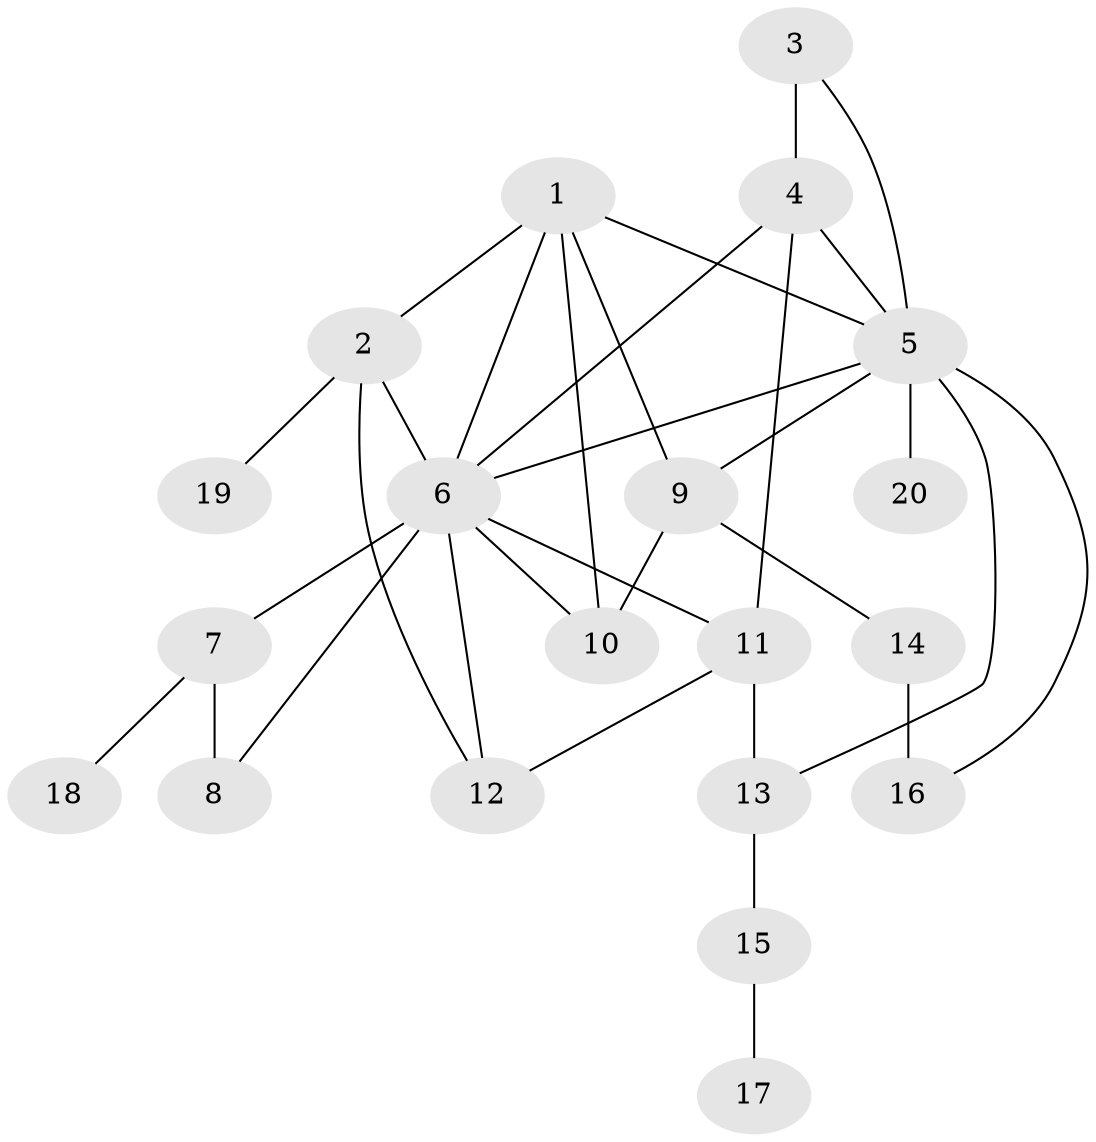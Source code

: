 // original degree distribution, {5: 0.030303030303030304, 8: 0.06060606060606061, 4: 0.045454545454545456, 9: 0.030303030303030304, 7: 0.030303030303030304, 2: 0.15151515151515152, 3: 0.06060606060606061, 6: 0.015151515151515152, 1: 0.5757575757575758}
// Generated by graph-tools (version 1.1) at 2025/52/03/04/25 22:52:12]
// undirected, 20 vertices, 32 edges
graph export_dot {
  node [color=gray90,style=filled];
  1;
  2;
  3;
  4;
  5;
  6;
  7;
  8;
  9;
  10;
  11;
  12;
  13;
  14;
  15;
  16;
  17;
  18;
  19;
  20;
  1 -- 2 [weight=2.0];
  1 -- 5 [weight=1.0];
  1 -- 6 [weight=2.0];
  1 -- 9 [weight=1.0];
  1 -- 10 [weight=4.0];
  2 -- 6 [weight=1.0];
  2 -- 12 [weight=1.0];
  2 -- 19 [weight=1.0];
  3 -- 4 [weight=7.0];
  3 -- 5 [weight=1.0];
  4 -- 5 [weight=1.0];
  4 -- 6 [weight=1.0];
  4 -- 11 [weight=1.0];
  5 -- 6 [weight=1.0];
  5 -- 9 [weight=5.0];
  5 -- 13 [weight=1.0];
  5 -- 16 [weight=1.0];
  5 -- 20 [weight=1.0];
  6 -- 7 [weight=2.0];
  6 -- 8 [weight=1.0];
  6 -- 10 [weight=1.0];
  6 -- 11 [weight=1.0];
  6 -- 12 [weight=1.0];
  7 -- 8 [weight=4.0];
  7 -- 18 [weight=1.0];
  9 -- 10 [weight=1.0];
  9 -- 14 [weight=1.0];
  11 -- 12 [weight=1.0];
  11 -- 13 [weight=3.0];
  13 -- 15 [weight=1.0];
  14 -- 16 [weight=2.0];
  15 -- 17 [weight=1.0];
}
